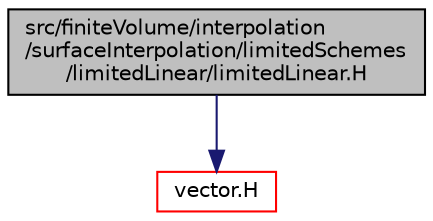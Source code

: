 digraph "src/finiteVolume/interpolation/surfaceInterpolation/limitedSchemes/limitedLinear/limitedLinear.H"
{
  bgcolor="transparent";
  edge [fontname="Helvetica",fontsize="10",labelfontname="Helvetica",labelfontsize="10"];
  node [fontname="Helvetica",fontsize="10",shape=record];
  Node1 [label="src/finiteVolume/interpolation\l/surfaceInterpolation/limitedSchemes\l/limitedLinear/limitedLinear.H",height=0.2,width=0.4,color="black", fillcolor="grey75", style="filled", fontcolor="black"];
  Node1 -> Node2 [color="midnightblue",fontsize="10",style="solid",fontname="Helvetica"];
  Node2 [label="vector.H",height=0.2,width=0.4,color="red",URL="$a08993.html"];
}
